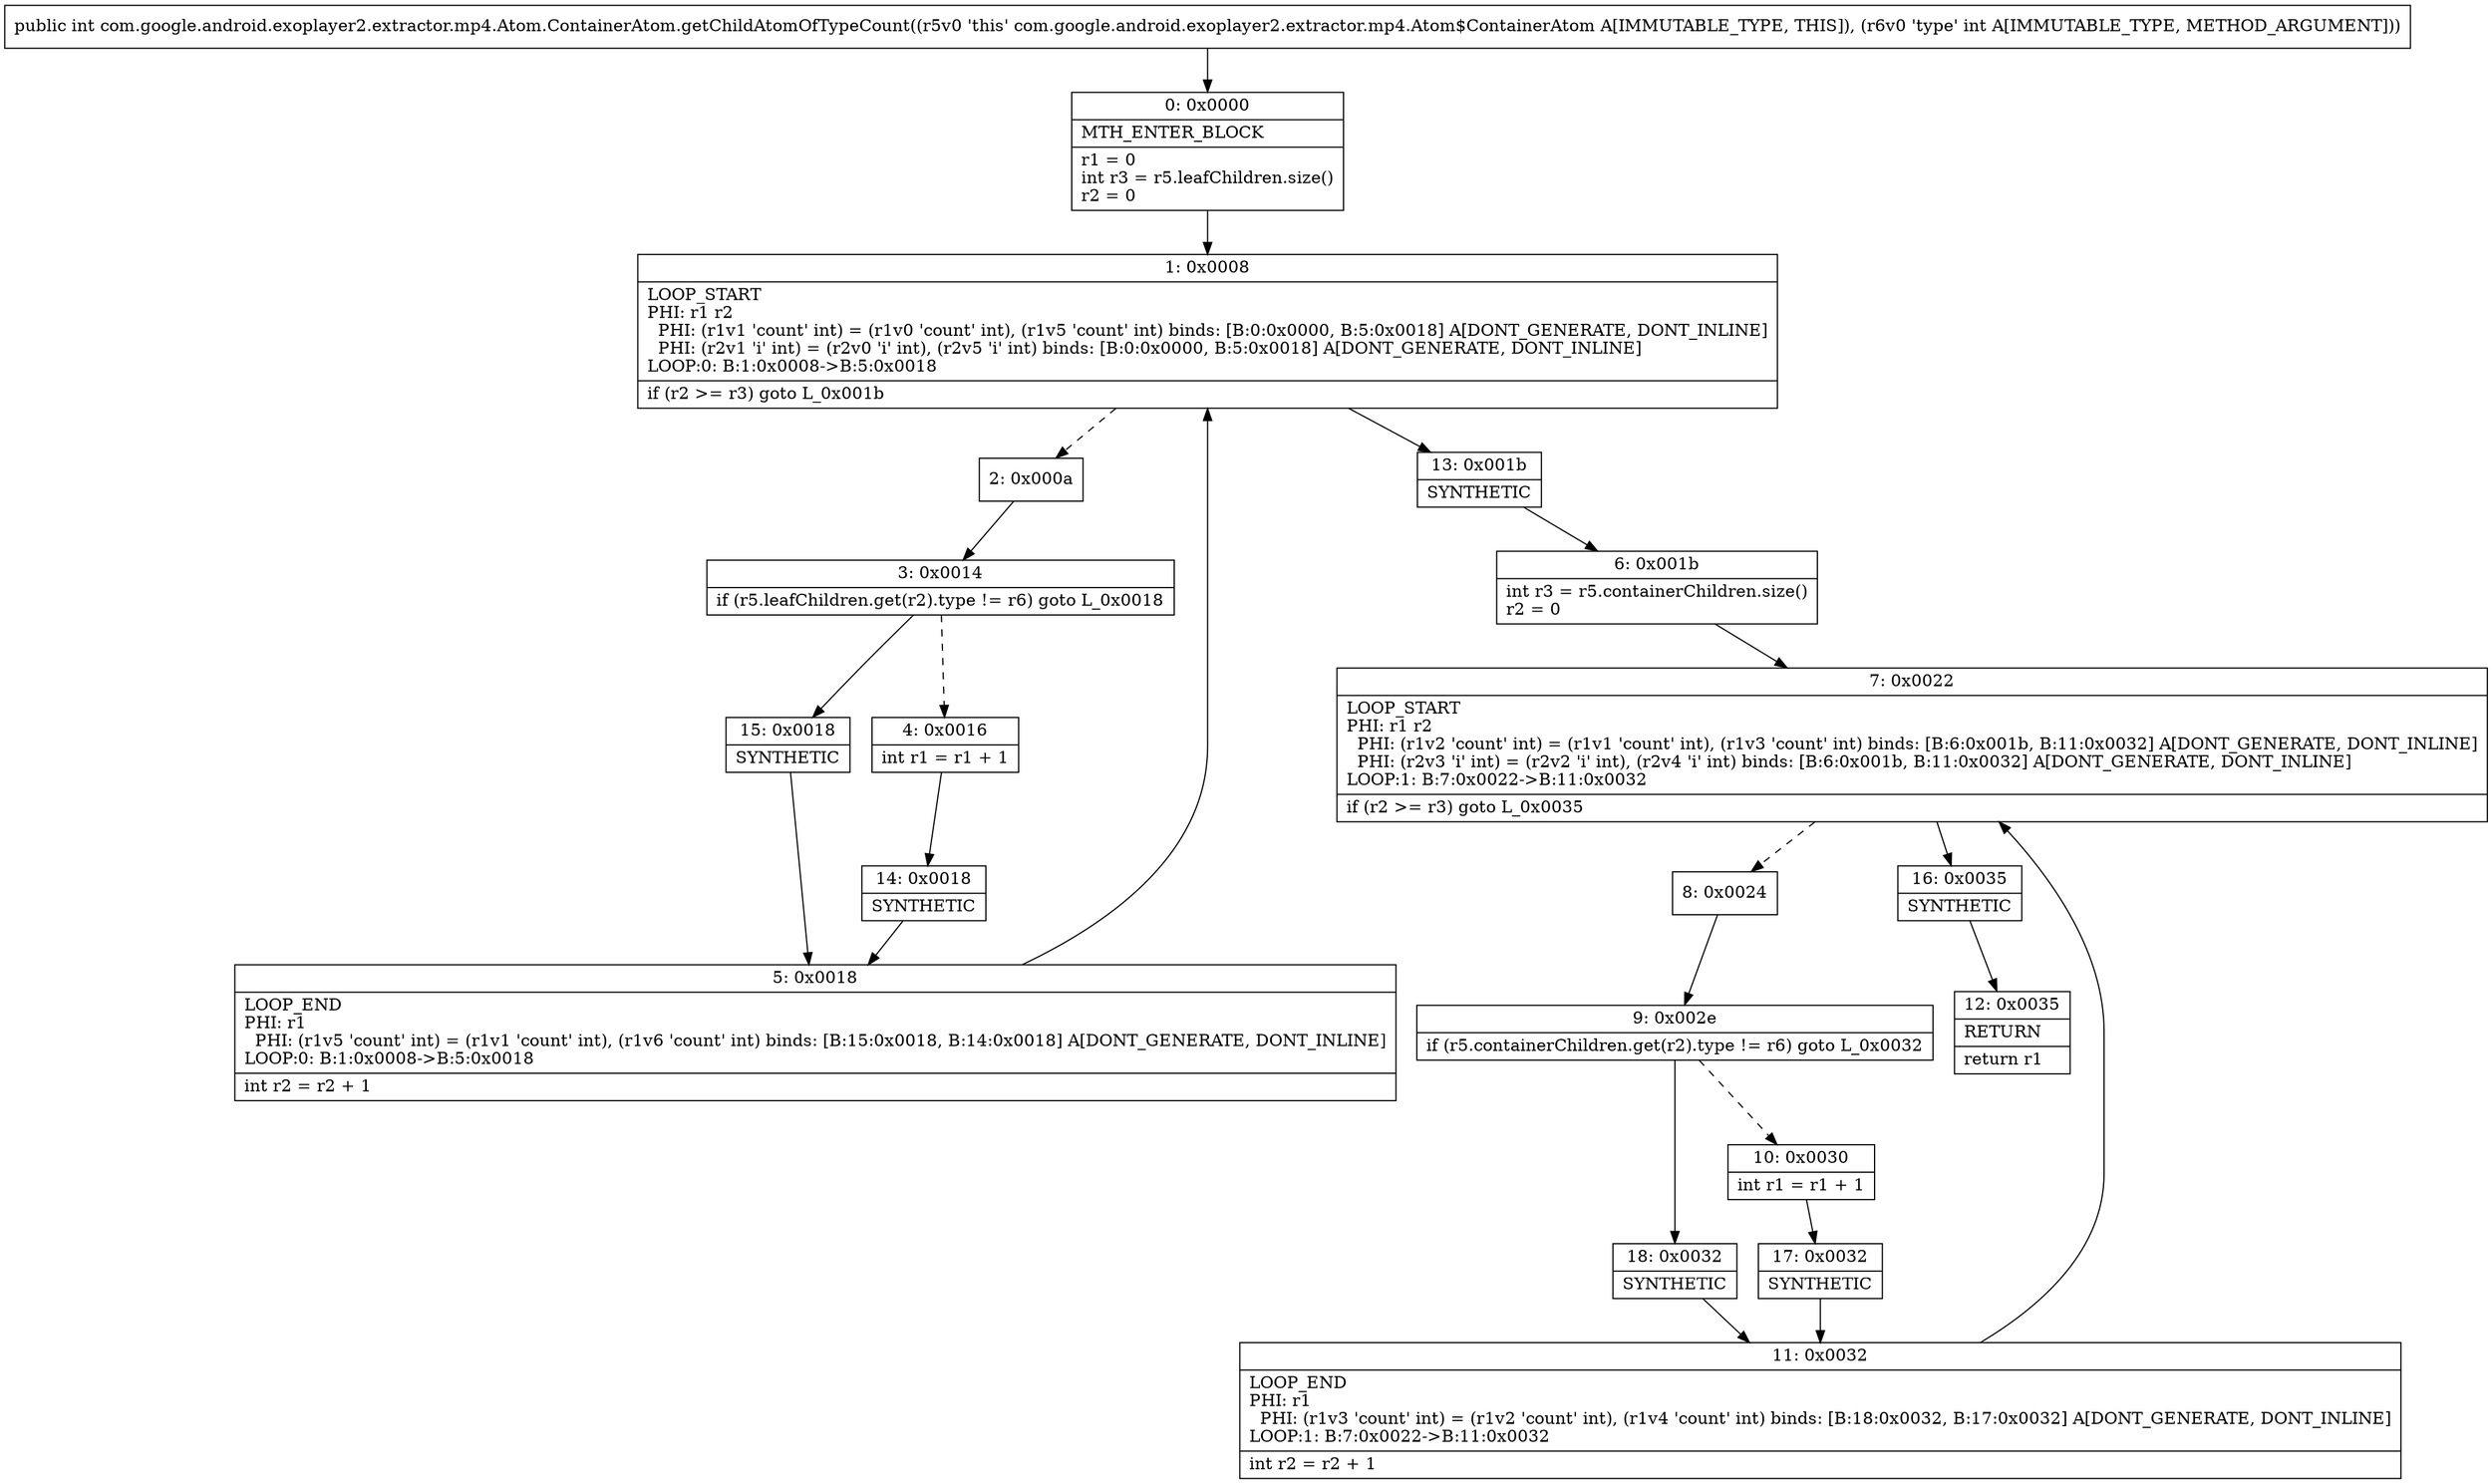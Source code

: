 digraph "CFG forcom.google.android.exoplayer2.extractor.mp4.Atom.ContainerAtom.getChildAtomOfTypeCount(I)I" {
Node_0 [shape=record,label="{0\:\ 0x0000|MTH_ENTER_BLOCK\l|r1 = 0\lint r3 = r5.leafChildren.size()\lr2 = 0\l}"];
Node_1 [shape=record,label="{1\:\ 0x0008|LOOP_START\lPHI: r1 r2 \l  PHI: (r1v1 'count' int) = (r1v0 'count' int), (r1v5 'count' int) binds: [B:0:0x0000, B:5:0x0018] A[DONT_GENERATE, DONT_INLINE]\l  PHI: (r2v1 'i' int) = (r2v0 'i' int), (r2v5 'i' int) binds: [B:0:0x0000, B:5:0x0018] A[DONT_GENERATE, DONT_INLINE]\lLOOP:0: B:1:0x0008\-\>B:5:0x0018\l|if (r2 \>= r3) goto L_0x001b\l}"];
Node_2 [shape=record,label="{2\:\ 0x000a}"];
Node_3 [shape=record,label="{3\:\ 0x0014|if (r5.leafChildren.get(r2).type != r6) goto L_0x0018\l}"];
Node_4 [shape=record,label="{4\:\ 0x0016|int r1 = r1 + 1\l}"];
Node_5 [shape=record,label="{5\:\ 0x0018|LOOP_END\lPHI: r1 \l  PHI: (r1v5 'count' int) = (r1v1 'count' int), (r1v6 'count' int) binds: [B:15:0x0018, B:14:0x0018] A[DONT_GENERATE, DONT_INLINE]\lLOOP:0: B:1:0x0008\-\>B:5:0x0018\l|int r2 = r2 + 1\l}"];
Node_6 [shape=record,label="{6\:\ 0x001b|int r3 = r5.containerChildren.size()\lr2 = 0\l}"];
Node_7 [shape=record,label="{7\:\ 0x0022|LOOP_START\lPHI: r1 r2 \l  PHI: (r1v2 'count' int) = (r1v1 'count' int), (r1v3 'count' int) binds: [B:6:0x001b, B:11:0x0032] A[DONT_GENERATE, DONT_INLINE]\l  PHI: (r2v3 'i' int) = (r2v2 'i' int), (r2v4 'i' int) binds: [B:6:0x001b, B:11:0x0032] A[DONT_GENERATE, DONT_INLINE]\lLOOP:1: B:7:0x0022\-\>B:11:0x0032\l|if (r2 \>= r3) goto L_0x0035\l}"];
Node_8 [shape=record,label="{8\:\ 0x0024}"];
Node_9 [shape=record,label="{9\:\ 0x002e|if (r5.containerChildren.get(r2).type != r6) goto L_0x0032\l}"];
Node_10 [shape=record,label="{10\:\ 0x0030|int r1 = r1 + 1\l}"];
Node_11 [shape=record,label="{11\:\ 0x0032|LOOP_END\lPHI: r1 \l  PHI: (r1v3 'count' int) = (r1v2 'count' int), (r1v4 'count' int) binds: [B:18:0x0032, B:17:0x0032] A[DONT_GENERATE, DONT_INLINE]\lLOOP:1: B:7:0x0022\-\>B:11:0x0032\l|int r2 = r2 + 1\l}"];
Node_12 [shape=record,label="{12\:\ 0x0035|RETURN\l|return r1\l}"];
Node_13 [shape=record,label="{13\:\ 0x001b|SYNTHETIC\l}"];
Node_14 [shape=record,label="{14\:\ 0x0018|SYNTHETIC\l}"];
Node_15 [shape=record,label="{15\:\ 0x0018|SYNTHETIC\l}"];
Node_16 [shape=record,label="{16\:\ 0x0035|SYNTHETIC\l}"];
Node_17 [shape=record,label="{17\:\ 0x0032|SYNTHETIC\l}"];
Node_18 [shape=record,label="{18\:\ 0x0032|SYNTHETIC\l}"];
MethodNode[shape=record,label="{public int com.google.android.exoplayer2.extractor.mp4.Atom.ContainerAtom.getChildAtomOfTypeCount((r5v0 'this' com.google.android.exoplayer2.extractor.mp4.Atom$ContainerAtom A[IMMUTABLE_TYPE, THIS]), (r6v0 'type' int A[IMMUTABLE_TYPE, METHOD_ARGUMENT])) }"];
MethodNode -> Node_0;
Node_0 -> Node_1;
Node_1 -> Node_2[style=dashed];
Node_1 -> Node_13;
Node_2 -> Node_3;
Node_3 -> Node_4[style=dashed];
Node_3 -> Node_15;
Node_4 -> Node_14;
Node_5 -> Node_1;
Node_6 -> Node_7;
Node_7 -> Node_8[style=dashed];
Node_7 -> Node_16;
Node_8 -> Node_9;
Node_9 -> Node_10[style=dashed];
Node_9 -> Node_18;
Node_10 -> Node_17;
Node_11 -> Node_7;
Node_13 -> Node_6;
Node_14 -> Node_5;
Node_15 -> Node_5;
Node_16 -> Node_12;
Node_17 -> Node_11;
Node_18 -> Node_11;
}

